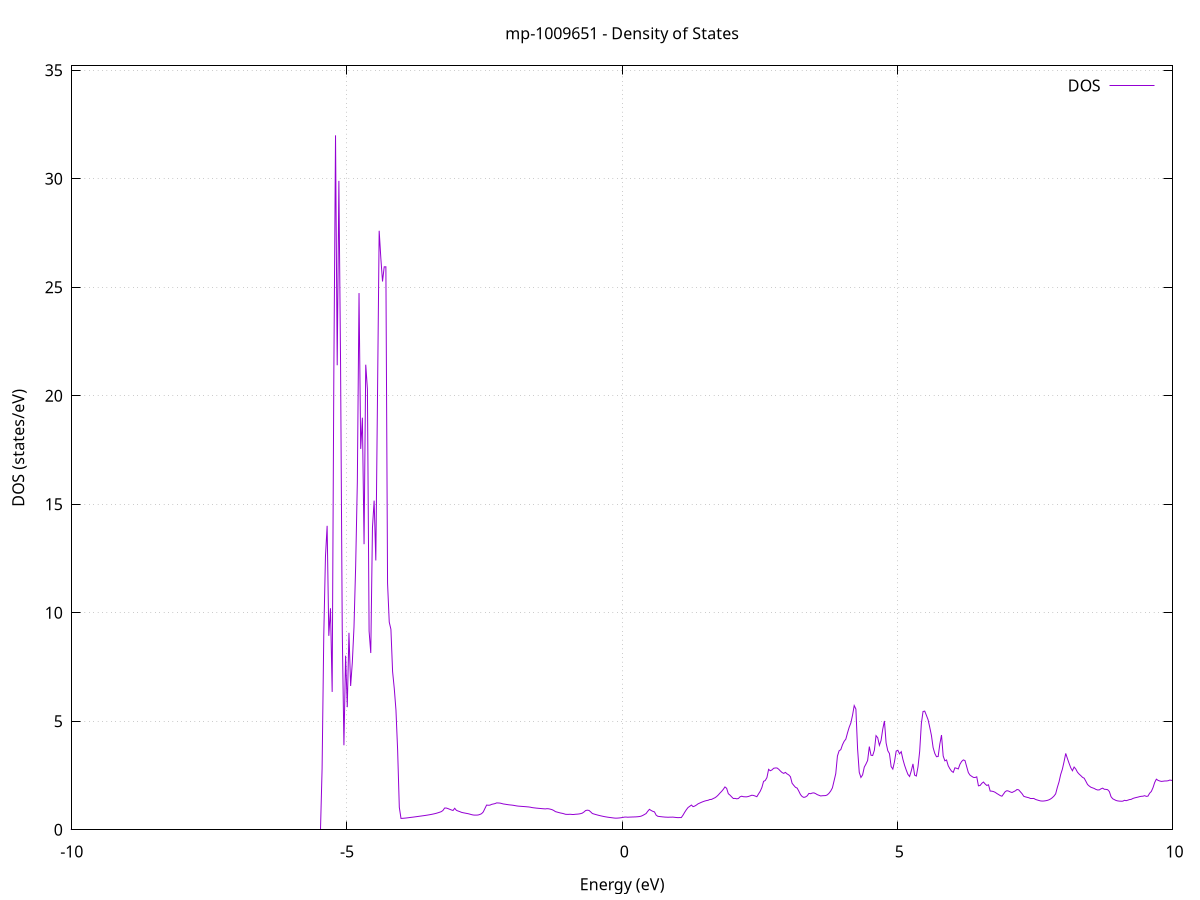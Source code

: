 set title 'mp-1009651 - Density of States'
set xlabel 'Energy (eV)'
set ylabel 'DOS (states/eV)'
set grid
set xrange [-10:10]
set yrange [0:35.196]
set xzeroaxis lt -1
set terminal png size 800,600
set output 'mp-1009651_dos_gnuplot.png'
plot '-' using 1:2 with lines title 'DOS'
-42.479500 0.000000
-42.449000 0.000000
-42.418500 0.000000
-42.388000 0.000000
-42.357500 0.000000
-42.327000 0.000000
-42.296500 0.000000
-42.266000 0.000000
-42.235500 0.000000
-42.205000 0.000000
-42.174500 0.000000
-42.144000 0.000000
-42.113500 0.000000
-42.083000 0.000000
-42.052500 0.000000
-42.022000 0.000000
-41.991500 0.000000
-41.961000 0.000000
-41.930500 0.000000
-41.900000 0.000000
-41.869500 0.000000
-41.839000 0.000000
-41.808500 0.000000
-41.778000 0.000000
-41.747500 0.000000
-41.717000 0.000000
-41.686500 0.000000
-41.656000 0.000000
-41.625500 0.000000
-41.595000 0.000000
-41.564500 0.000000
-41.534000 0.000000
-41.503500 0.000000
-41.473000 0.000000
-41.442500 0.000000
-41.412000 0.000000
-41.381500 0.000000
-41.351000 0.000000
-41.320500 0.000000
-41.290000 0.000000
-41.259500 0.000000
-41.229000 0.000000
-41.198500 0.000000
-41.168000 0.000000
-41.137500 0.000000
-41.107000 0.000000
-41.076500 0.000000
-41.046000 0.000000
-41.015500 0.000000
-40.985000 0.000000
-40.954500 0.000000
-40.924000 0.000000
-40.893500 0.000000
-40.863000 0.000000
-40.832500 0.000000
-40.802000 0.000000
-40.771500 0.000000
-40.741000 0.000000
-40.710500 0.000000
-40.680000 0.000000
-40.649500 0.000000
-40.619000 0.000000
-40.588500 0.000000
-40.558000 0.000000
-40.527500 0.000000
-40.497000 0.000000
-40.466500 0.000000
-40.436000 0.000000
-40.405500 0.000000
-40.375000 0.000000
-40.344500 0.000000
-40.314000 0.000000
-40.283500 0.000000
-40.253000 0.000000
-40.222500 0.000000
-40.192000 0.000000
-40.161500 0.000000
-40.131000 0.000000
-40.100500 0.000000
-40.070000 0.000000
-40.039500 0.000000
-40.009000 0.000000
-39.978500 0.000000
-39.948000 0.000000
-39.917500 0.000000
-39.887000 0.000000
-39.856500 0.000000
-39.826000 0.000000
-39.795500 0.000000
-39.765000 0.000000
-39.734500 0.000000
-39.704000 118.831000
-39.673500 0.000000
-39.643000 0.000000
-39.612500 0.000000
-39.582000 0.000000
-39.551500 0.000000
-39.521000 0.000000
-39.490500 0.000000
-39.460000 0.000000
-39.429500 0.000000
-39.399000 0.000000
-39.368500 0.000000
-39.338000 0.000000
-39.307500 0.000000
-39.277000 0.000000
-39.246500 0.000000
-39.216000 0.000000
-39.185500 0.000000
-39.155000 0.000000
-39.124500 0.000000
-39.093900 0.000000
-39.063400 0.000000
-39.032900 0.000000
-39.002400 0.000000
-38.971900 0.000000
-38.941400 0.000000
-38.910900 0.000000
-38.880400 0.000000
-38.849900 0.000000
-38.819400 0.000000
-38.788900 0.000000
-38.758400 0.000000
-38.727900 0.000000
-38.697400 0.000000
-38.666900 0.000000
-38.636400 0.000000
-38.605900 0.000000
-38.575400 0.000000
-38.544900 0.000000
-38.514400 0.000000
-38.483900 0.000000
-38.453400 0.000000
-38.422900 0.000000
-38.392400 0.000000
-38.361900 0.000000
-38.331400 0.000000
-38.300900 0.000000
-38.270400 0.000000
-38.239900 0.000000
-38.209400 0.000000
-38.178900 0.000000
-38.148400 0.000000
-38.117900 0.000000
-38.087400 0.000000
-38.056900 0.000000
-38.026400 0.000000
-37.995900 0.000000
-37.965400 0.000000
-37.934900 0.000000
-37.904400 0.000000
-37.873900 0.000000
-37.843400 0.000000
-37.812900 0.000000
-37.782400 0.000000
-37.751900 0.000000
-37.721400 0.000000
-37.690900 0.000000
-37.660400 0.000000
-37.629900 0.000000
-37.599400 0.000000
-37.568900 0.000000
-37.538400 0.000000
-37.507900 0.000000
-37.477400 0.000000
-37.446900 0.000000
-37.416400 0.000000
-37.385900 0.000000
-37.355400 0.000000
-37.324900 0.000000
-37.294400 0.000000
-37.263900 0.000000
-37.233400 0.000000
-37.202900 0.000000
-37.172400 0.000000
-37.141900 0.000000
-37.111400 0.000000
-37.080900 0.000000
-37.050400 0.000000
-37.019900 0.000000
-36.989400 0.000000
-36.958900 0.000000
-36.928400 0.000000
-36.897900 0.000000
-36.867400 0.000000
-36.836900 0.000000
-36.806400 0.000000
-36.775900 0.000000
-36.745400 0.000000
-36.714900 0.000000
-36.684400 0.000000
-36.653900 0.000000
-36.623400 0.000000
-36.592900 0.000000
-36.562400 0.000000
-36.531900 0.000000
-36.501400 0.000000
-36.470900 0.000000
-36.440400 0.000000
-36.409900 0.000000
-36.379400 0.000000
-36.348900 0.000000
-36.318400 0.000000
-36.287900 0.000000
-36.257400 0.000000
-36.226900 0.000000
-36.196400 0.000000
-36.165900 0.000000
-36.135400 0.000000
-36.104900 0.000000
-36.074400 0.000000
-36.043900 0.000000
-36.013400 0.000000
-35.982900 0.000000
-35.952400 0.000000
-35.921900 0.000000
-35.891400 0.000000
-35.860900 0.000000
-35.830400 0.000000
-35.799900 0.000000
-35.769400 0.000000
-35.738900 0.000000
-35.708400 0.000000
-35.677900 0.000000
-35.647400 0.000000
-35.616900 0.000000
-35.586400 0.000000
-35.555900 0.000000
-35.525400 0.000000
-35.494900 0.000000
-35.464400 0.000000
-35.433900 0.000000
-35.403400 0.000000
-35.372900 0.000000
-35.342400 0.000000
-35.311900 0.000000
-35.281400 0.000000
-35.250900 0.000000
-35.220400 0.000000
-35.189900 0.000000
-35.159400 0.000000
-35.128900 0.000000
-35.098400 0.000000
-35.067900 0.000000
-35.037400 0.000000
-35.006900 0.000000
-34.976400 0.000000
-34.945900 0.000000
-34.915400 0.000000
-34.884900 0.000000
-34.854400 0.000000
-34.823900 0.000000
-34.793400 0.000000
-34.762900 0.000000
-34.732400 0.000000
-34.701900 0.000000
-34.671400 0.000000
-34.640900 0.000000
-34.610400 0.000000
-34.579900 0.000000
-34.549400 0.000000
-34.518900 0.000000
-34.488400 0.000000
-34.457900 0.000000
-34.427400 0.000000
-34.396900 0.000000
-34.366400 0.000000
-34.335900 0.000000
-34.305400 0.000000
-34.274900 0.000000
-34.244400 0.000000
-34.213900 0.000000
-34.183400 0.000000
-34.152900 0.000000
-34.122400 0.000000
-34.091900 0.000000
-34.061400 0.000000
-34.030900 0.000000
-34.000400 0.000000
-33.969900 0.000000
-33.939400 0.000000
-33.908900 0.000000
-33.878400 0.000000
-33.847900 0.000000
-33.817400 0.000000
-33.786900 0.000000
-33.756400 0.000000
-33.725900 0.000000
-33.695400 0.000000
-33.664900 0.000000
-33.634400 0.000000
-33.603900 0.000000
-33.573400 0.000000
-33.542900 0.000000
-33.512400 0.000000
-33.481900 0.000000
-33.451400 0.000000
-33.420900 0.000000
-33.390400 0.000000
-33.359900 0.000000
-33.329400 0.000000
-33.298900 0.000000
-33.268400 0.000000
-33.237900 0.000000
-33.207400 0.000000
-33.176900 0.000000
-33.146400 0.000000
-33.115900 0.000000
-33.085400 0.000000
-33.054900 0.000000
-33.024400 0.000000
-32.993900 0.000000
-32.963400 0.000000
-32.932900 0.000000
-32.902400 0.000000
-32.871900 0.000000
-32.841400 0.000000
-32.810900 0.000000
-32.780400 0.000000
-32.749800 0.000000
-32.719300 0.000000
-32.688800 0.000000
-32.658300 0.000000
-32.627800 0.000000
-32.597300 0.000000
-32.566800 0.000000
-32.536300 0.000000
-32.505800 0.000000
-32.475300 0.000000
-32.444800 0.000000
-32.414300 0.000000
-32.383800 0.000000
-32.353300 0.000000
-32.322800 0.000000
-32.292300 0.000000
-32.261800 0.000000
-32.231300 0.000000
-32.200800 0.000000
-32.170300 0.000000
-32.139800 0.000000
-32.109300 0.000000
-32.078800 0.000000
-32.048300 0.000000
-32.017800 0.000000
-31.987300 0.000000
-31.956800 0.000000
-31.926300 0.000000
-31.895800 0.000000
-31.865300 0.000000
-31.834800 0.000000
-31.804300 0.000000
-31.773800 0.000000
-31.743300 0.000000
-31.712800 0.000000
-31.682300 0.000000
-31.651800 0.000000
-31.621300 0.000000
-31.590800 0.000000
-31.560300 0.000000
-31.529800 0.000000
-31.499300 0.000000
-31.468800 0.000000
-31.438300 0.000000
-31.407800 0.000000
-31.377300 0.000000
-31.346800 0.000000
-31.316300 0.000000
-31.285800 0.000000
-31.255300 0.000000
-31.224800 0.000000
-31.194300 0.000000
-31.163800 0.000000
-31.133300 0.000000
-31.102800 0.000000
-31.072300 0.000000
-31.041800 0.000000
-31.011300 0.000000
-30.980800 0.000000
-30.950300 0.000000
-30.919800 0.000000
-30.889300 0.000000
-30.858800 0.000000
-30.828300 0.000000
-30.797800 0.000000
-30.767300 0.000000
-30.736800 0.000000
-30.706300 0.000000
-30.675800 0.000000
-30.645300 0.000000
-30.614800 0.000000
-30.584300 0.000000
-30.553800 0.000000
-30.523300 0.000000
-30.492800 0.000000
-30.462300 0.000000
-30.431800 0.000000
-30.401300 0.000000
-30.370800 0.000000
-30.340300 0.000000
-30.309800 0.000000
-30.279300 0.000000
-30.248800 0.000000
-30.218300 0.000000
-30.187800 0.000000
-30.157300 0.000000
-30.126800 0.000000
-30.096300 0.000000
-30.065800 0.000000
-30.035300 0.000000
-30.004800 0.000000
-29.974300 0.000000
-29.943800 0.000000
-29.913300 0.000000
-29.882800 0.000000
-29.852300 0.000000
-29.821800 0.000000
-29.791300 0.000000
-29.760800 0.000000
-29.730300 0.000000
-29.699800 0.000000
-29.669300 0.000000
-29.638800 0.000000
-29.608300 0.000000
-29.577800 0.000000
-29.547300 0.000000
-29.516800 0.000000
-29.486300 0.000000
-29.455800 0.000000
-29.425300 0.000000
-29.394800 0.000000
-29.364300 0.000000
-29.333800 0.000000
-29.303300 0.000000
-29.272800 0.000000
-29.242300 0.000000
-29.211800 0.000000
-29.181300 0.000000
-29.150800 0.000000
-29.120300 0.000000
-29.089800 0.000000
-29.059300 0.000000
-29.028800 0.000000
-28.998300 0.000000
-28.967800 0.000000
-28.937300 0.000000
-28.906800 0.000000
-28.876300 0.000000
-28.845800 0.000000
-28.815300 0.000000
-28.784800 0.000000
-28.754300 0.000000
-28.723800 0.000000
-28.693300 0.000000
-28.662800 0.000000
-28.632300 0.000000
-28.601800 0.000000
-28.571300 0.000000
-28.540800 0.000000
-28.510300 0.000000
-28.479800 0.000000
-28.449300 0.000000
-28.418800 0.000000
-28.388300 0.000000
-28.357800 0.000000
-28.327300 0.000000
-28.296800 0.000000
-28.266300 0.000000
-28.235800 0.000000
-28.205300 0.000000
-28.174800 0.000000
-28.144300 0.000000
-28.113800 0.000000
-28.083300 0.000000
-28.052800 0.000000
-28.022300 0.000000
-27.991800 0.000000
-27.961300 0.000000
-27.930800 0.000000
-27.900300 0.000000
-27.869800 0.000000
-27.839300 0.000000
-27.808800 0.000000
-27.778300 0.000000
-27.747800 0.000000
-27.717300 0.000000
-27.686800 0.000000
-27.656300 0.000000
-27.625800 0.000000
-27.595300 0.000000
-27.564800 0.000000
-27.534300 0.000000
-27.503800 0.000000
-27.473300 0.000000
-27.442800 0.000000
-27.412300 0.000000
-27.381800 0.000000
-27.351300 0.000000
-27.320800 0.000000
-27.290300 0.000000
-27.259800 0.000000
-27.229300 0.000000
-27.198800 0.000000
-27.168300 0.000000
-27.137800 0.000000
-27.107300 0.000000
-27.076800 0.000000
-27.046300 0.000000
-27.015800 0.000000
-26.985300 0.000000
-26.954800 0.000000
-26.924300 0.000000
-26.893800 0.000000
-26.863300 0.000000
-26.832800 0.000000
-26.802300 0.000000
-26.771800 0.000000
-26.741300 0.000000
-26.710800 0.000000
-26.680300 0.000000
-26.649800 0.000000
-26.619300 0.000000
-26.588800 0.000000
-26.558300 0.000000
-26.527800 0.000000
-26.497300 0.000000
-26.466800 0.000000
-26.436200 0.000000
-26.405700 0.000000
-26.375200 0.000000
-26.344700 0.000000
-26.314200 0.000000
-26.283700 0.000000
-26.253200 0.000000
-26.222700 0.000000
-26.192200 0.000000
-26.161700 0.000000
-26.131200 0.000000
-26.100700 0.000000
-26.070200 0.000000
-26.039700 0.000000
-26.009200 0.000000
-25.978700 0.000000
-25.948200 0.000000
-25.917700 0.000000
-25.887200 0.000000
-25.856700 0.000000
-25.826200 0.000000
-25.795700 0.000000
-25.765200 0.000000
-25.734700 0.000000
-25.704200 0.000000
-25.673700 0.000000
-25.643200 0.000000
-25.612700 0.000000
-25.582200 0.000000
-25.551700 0.000000
-25.521200 0.000000
-25.490700 0.000000
-25.460200 0.000000
-25.429700 0.000000
-25.399200 0.000000
-25.368700 0.000000
-25.338200 0.000000
-25.307700 0.000000
-25.277200 0.000000
-25.246700 0.000000
-25.216200 0.000000
-25.185700 0.000000
-25.155200 0.000000
-25.124700 0.000000
-25.094200 0.000000
-25.063700 0.000000
-25.033200 0.000000
-25.002700 0.000000
-24.972200 0.000000
-24.941700 0.000000
-24.911200 0.000000
-24.880700 0.000000
-24.850200 0.000000
-24.819700 0.000000
-24.789200 0.000000
-24.758700 0.000000
-24.728200 0.000000
-24.697700 0.000000
-24.667200 0.000000
-24.636700 0.000000
-24.606200 0.000000
-24.575700 0.000000
-24.545200 0.000000
-24.514700 0.000000
-24.484200 0.000000
-24.453700 0.000000
-24.423200 0.000000
-24.392700 0.000000
-24.362200 0.000000
-24.331700 0.000000
-24.301200 0.000000
-24.270700 0.000000
-24.240200 0.000000
-24.209700 0.000000
-24.179200 0.000000
-24.148700 0.000000
-24.118200 0.000000
-24.087700 0.000000
-24.057200 0.000000
-24.026700 0.000000
-23.996200 0.000000
-23.965700 0.000000
-23.935200 0.000000
-23.904700 0.000000
-23.874200 0.000000
-23.843700 0.000000
-23.813200 0.000000
-23.782700 0.000000
-23.752200 0.000000
-23.721700 0.000000
-23.691200 0.000000
-23.660700 0.000000
-23.630200 0.000000
-23.599700 0.000000
-23.569200 0.000000
-23.538700 0.000000
-23.508200 0.000000
-23.477700 0.000000
-23.447200 0.000000
-23.416700 0.000000
-23.386200 0.000000
-23.355700 0.000000
-23.325200 0.000000
-23.294700 0.000000
-23.264200 0.000000
-23.233700 0.000000
-23.203200 0.000000
-23.172700 0.000000
-23.142200 0.000000
-23.111700 0.000000
-23.081200 0.000000
-23.050700 0.000000
-23.020200 0.000000
-22.989700 0.000000
-22.959200 0.000000
-22.928700 0.000000
-22.898200 0.000000
-22.867700 0.000000
-22.837200 0.000000
-22.806700 0.000000
-22.776200 0.000000
-22.745700 0.000000
-22.715200 0.000000
-22.684700 0.000000
-22.654200 0.000000
-22.623700 0.000000
-22.593200 0.000000
-22.562700 0.000000
-22.532200 0.000000
-22.501700 0.000000
-22.471200 0.000000
-22.440700 0.000000
-22.410200 0.000000
-22.379700 0.000000
-22.349200 0.000000
-22.318700 0.000000
-22.288200 0.000000
-22.257700 0.000000
-22.227200 0.000000
-22.196700 0.000000
-22.166200 0.000000
-22.135700 0.000000
-22.105200 0.000000
-22.074700 0.000000
-22.044200 0.000000
-22.013700 0.000000
-21.983200 0.000000
-21.952700 0.000000
-21.922200 0.000000
-21.891700 0.000000
-21.861200 0.000000
-21.830700 0.000000
-21.800200 0.000000
-21.769700 0.000000
-21.739200 0.000000
-21.708700 0.000000
-21.678200 0.000000
-21.647700 0.000000
-21.617200 0.000000
-21.586700 0.000000
-21.556200 0.000000
-21.525700 0.000000
-21.495200 0.000000
-21.464700 0.000000
-21.434200 0.000000
-21.403700 0.000000
-21.373200 0.000000
-21.342700 0.000000
-21.312200 0.000000
-21.281700 0.000000
-21.251200 0.000000
-21.220700 0.000000
-21.190200 0.000000
-21.159700 0.000000
-21.129200 0.000000
-21.098700 0.000000
-21.068200 0.000000
-21.037700 0.000000
-21.007200 0.000000
-20.976700 15.491500
-20.946200 10.073800
-20.915700 7.636100
-20.885200 8.078800
-20.854700 9.858800
-20.824200 15.046100
-20.793700 0.000000
-20.763200 0.000000
-20.732700 0.000000
-20.702200 174.273200
-20.671700 0.000000
-20.641200 0.000000
-20.610700 0.000000
-20.580200 0.000000
-20.549700 0.000000
-20.519200 0.000000
-20.488700 0.000000
-20.458200 0.000000
-20.427700 0.000000
-20.397200 0.000000
-20.366700 0.000000
-20.336200 0.000000
-20.305700 0.000000
-20.275200 0.000000
-20.244700 0.000000
-20.214200 0.000000
-20.183700 0.000000
-20.153200 0.000000
-20.122700 0.000000
-20.092100 0.000000
-20.061600 0.000000
-20.031100 0.000000
-20.000600 0.000000
-19.970100 0.000000
-19.939600 0.000000
-19.909100 0.000000
-19.878600 0.000000
-19.848100 0.000000
-19.817600 0.000000
-19.787100 0.000000
-19.756600 0.000000
-19.726100 0.000000
-19.695600 0.000000
-19.665100 0.000000
-19.634600 0.000000
-19.604100 0.000000
-19.573600 0.000000
-19.543100 0.000000
-19.512600 0.000000
-19.482100 0.000000
-19.451600 0.000000
-19.421100 0.000000
-19.390600 0.000000
-19.360100 0.000000
-19.329600 0.000000
-19.299100 0.000000
-19.268600 0.000000
-19.238100 0.000000
-19.207600 0.000000
-19.177100 0.000000
-19.146600 0.000000
-19.116100 0.000000
-19.085600 0.000000
-19.055100 0.000000
-19.024600 0.000000
-18.994100 0.000000
-18.963600 0.000000
-18.933100 0.000000
-18.902600 0.000000
-18.872100 0.000000
-18.841600 0.000000
-18.811100 0.000000
-18.780600 0.000000
-18.750100 0.000000
-18.719600 0.000000
-18.689100 0.000000
-18.658600 0.000000
-18.628100 0.000000
-18.597600 0.000000
-18.567100 0.000000
-18.536600 0.000000
-18.506100 0.000000
-18.475600 0.000000
-18.445100 0.000000
-18.414600 0.000000
-18.384100 0.000000
-18.353600 0.000000
-18.323100 0.000000
-18.292600 0.000000
-18.262100 0.000000
-18.231600 0.000000
-18.201100 0.000000
-18.170600 0.000000
-18.140100 0.000000
-18.109600 0.000000
-18.079100 0.000000
-18.048600 0.000000
-18.018100 0.000000
-17.987600 0.000000
-17.957100 0.000000
-17.926600 0.000000
-17.896100 0.000000
-17.865600 0.000000
-17.835100 0.000000
-17.804600 0.000000
-17.774100 0.000000
-17.743600 0.000000
-17.713100 0.000000
-17.682600 0.000000
-17.652100 0.000000
-17.621600 0.000000
-17.591100 0.000000
-17.560600 0.000000
-17.530100 0.000000
-17.499600 0.000000
-17.469100 0.000000
-17.438600 0.000000
-17.408100 0.000000
-17.377600 0.000000
-17.347100 0.000000
-17.316600 0.000000
-17.286100 0.000000
-17.255600 0.000000
-17.225100 0.000000
-17.194600 0.000000
-17.164100 0.000000
-17.133600 0.000000
-17.103100 0.000000
-17.072600 0.000000
-17.042100 0.000000
-17.011600 0.000000
-16.981100 0.000000
-16.950600 0.000000
-16.920100 0.000000
-16.889600 0.000000
-16.859100 0.000000
-16.828600 0.000000
-16.798100 0.000000
-16.767600 0.000000
-16.737100 0.000000
-16.706600 0.000000
-16.676100 0.000000
-16.645600 0.000000
-16.615100 0.000000
-16.584600 0.000000
-16.554100 0.000000
-16.523600 0.000000
-16.493100 0.000000
-16.462600 0.000000
-16.432100 0.000000
-16.401600 0.000000
-16.371100 0.000000
-16.340600 0.000000
-16.310100 0.000000
-16.279600 0.000000
-16.249100 0.000000
-16.218600 0.000000
-16.188100 0.000000
-16.157600 0.000000
-16.127100 0.000000
-16.096600 0.000000
-16.066100 0.000000
-16.035600 0.000000
-16.005100 0.000000
-15.974600 0.000000
-15.944100 0.000000
-15.913600 0.000000
-15.883100 0.000000
-15.852600 0.000000
-15.822100 0.000000
-15.791600 0.000000
-15.761100 0.000000
-15.730600 0.000000
-15.700100 0.000000
-15.669600 0.000000
-15.639100 0.000000
-15.608600 0.000000
-15.578100 0.000000
-15.547600 0.000000
-15.517100 0.000000
-15.486600 0.000000
-15.456100 0.000000
-15.425600 0.000000
-15.395100 0.000000
-15.364600 0.000000
-15.334100 0.000000
-15.303600 0.000000
-15.273100 0.000000
-15.242600 0.000000
-15.212100 0.000000
-15.181600 0.000000
-15.151100 0.000000
-15.120600 0.000000
-15.090100 0.000000
-15.059600 0.000000
-15.029100 0.000000
-14.998600 0.000000
-14.968100 0.000000
-14.937600 0.000000
-14.907100 0.000000
-14.876600 0.000000
-14.846100 0.000000
-14.815600 0.000000
-14.785100 0.000000
-14.754600 0.000000
-14.724100 0.000000
-14.693600 0.000000
-14.663100 0.000000
-14.632600 0.000000
-14.602100 0.000000
-14.571600 0.000000
-14.541100 0.000000
-14.510600 0.000000
-14.480100 0.000000
-14.449600 0.000000
-14.419100 0.000000
-14.388600 0.000000
-14.358100 0.000000
-14.327600 0.000000
-14.297100 0.000000
-14.266600 0.000000
-14.236100 0.000000
-14.205600 0.000000
-14.175100 0.000000
-14.144600 0.000000
-14.114100 0.000000
-14.083600 0.000000
-14.053100 0.000000
-14.022600 0.000000
-13.992100 0.000000
-13.961600 0.000000
-13.931100 0.000000
-13.900600 0.000000
-13.870100 0.000000
-13.839600 0.000000
-13.809100 0.000000
-13.778600 0.000000
-13.748000 0.000000
-13.717500 0.000000
-13.687000 0.000000
-13.656500 0.000000
-13.626000 0.000000
-13.595500 0.000000
-13.565000 0.000000
-13.534500 0.000000
-13.504000 0.000000
-13.473500 0.000000
-13.443000 0.000000
-13.412500 0.000000
-13.382000 0.000000
-13.351500 0.000000
-13.321000 0.000000
-13.290500 0.000000
-13.260000 0.000000
-13.229500 0.000000
-13.199000 0.000000
-13.168500 0.000000
-13.138000 0.000000
-13.107500 0.000000
-13.077000 0.000000
-13.046500 0.000000
-13.016000 0.000000
-12.985500 0.000000
-12.955000 0.000000
-12.924500 0.000000
-12.894000 0.000000
-12.863500 0.000000
-12.833000 0.000000
-12.802500 0.000000
-12.772000 0.000000
-12.741500 0.000000
-12.711000 0.000000
-12.680500 0.000000
-12.650000 0.000000
-12.619500 0.000000
-12.589000 0.000000
-12.558500 0.000000
-12.528000 0.000000
-12.497500 0.000000
-12.467000 0.000000
-12.436500 0.000000
-12.406000 0.000000
-12.375500 0.000000
-12.345000 0.000000
-12.314500 0.000000
-12.284000 0.000000
-12.253500 0.000000
-12.223000 0.000000
-12.192500 0.000000
-12.162000 0.000000
-12.131500 0.000000
-12.101000 0.000000
-12.070500 0.000000
-12.040000 0.000000
-12.009500 0.000000
-11.979000 0.000000
-11.948500 0.000000
-11.918000 0.000000
-11.887500 0.000000
-11.857000 0.000000
-11.826500 0.000000
-11.796000 0.000000
-11.765500 0.000000
-11.735000 0.000000
-11.704500 0.000000
-11.674000 0.000000
-11.643500 0.000000
-11.613000 0.000000
-11.582500 0.000000
-11.552000 0.000000
-11.521500 0.000000
-11.491000 0.000000
-11.460500 0.000000
-11.430000 0.000000
-11.399500 0.000000
-11.369000 0.000000
-11.338500 0.000000
-11.308000 0.000000
-11.277500 0.000000
-11.247000 0.000000
-11.216500 0.000000
-11.186000 0.000000
-11.155500 0.000000
-11.125000 0.000000
-11.094500 0.000000
-11.064000 0.000000
-11.033500 0.000000
-11.003000 0.000000
-10.972500 0.000000
-10.942000 0.000000
-10.911500 0.000000
-10.881000 0.000000
-10.850500 0.000000
-10.820000 0.000000
-10.789500 0.000000
-10.759000 0.000000
-10.728500 0.000000
-10.698000 0.000000
-10.667500 0.000000
-10.637000 0.000000
-10.606500 0.000000
-10.576000 0.000000
-10.545500 0.000000
-10.515000 0.000000
-10.484500 0.000000
-10.454000 0.000000
-10.423500 0.000000
-10.393000 0.000000
-10.362500 0.000000
-10.332000 0.000000
-10.301500 0.000000
-10.271000 0.000000
-10.240500 0.000000
-10.210000 0.000000
-10.179500 0.000000
-10.149000 0.000000
-10.118500 0.000000
-10.088000 0.000000
-10.057500 0.000000
-10.027000 0.000000
-9.996500 0.000000
-9.966000 0.000000
-9.935500 0.000000
-9.905000 0.000000
-9.874500 0.000000
-9.844000 0.000000
-9.813500 0.000000
-9.783000 0.000000
-9.752500 0.000000
-9.722000 0.000000
-9.691500 0.000000
-9.661000 0.000000
-9.630500 0.000000
-9.600000 0.000000
-9.569500 0.000000
-9.539000 0.000000
-9.508500 0.000000
-9.478000 0.000000
-9.447500 0.000000
-9.417000 0.000000
-9.386500 0.000000
-9.356000 0.000000
-9.325500 0.000000
-9.295000 0.000000
-9.264500 0.000000
-9.234000 0.000000
-9.203500 0.000000
-9.173000 0.000000
-9.142500 0.000000
-9.112000 0.000000
-9.081500 0.000000
-9.051000 0.000000
-9.020500 0.000000
-8.990000 0.000000
-8.959500 0.000000
-8.929000 0.000000
-8.898500 0.000000
-8.868000 0.000000
-8.837500 0.000000
-8.807000 0.000000
-8.776500 0.000000
-8.746000 0.000000
-8.715500 0.000000
-8.685000 0.000000
-8.654500 0.000000
-8.624000 0.000000
-8.593500 0.000000
-8.563000 0.000000
-8.532500 0.000000
-8.502000 0.000000
-8.471500 0.000000
-8.441000 0.000000
-8.410500 0.000000
-8.380000 0.000000
-8.349500 0.000000
-8.319000 0.000000
-8.288500 0.000000
-8.258000 0.000000
-8.227500 0.000000
-8.197000 0.000000
-8.166500 0.000000
-8.136000 0.000000
-8.105500 0.000000
-8.075000 0.000000
-8.044500 0.000000
-8.014000 0.000000
-7.983500 0.000000
-7.953000 0.000000
-7.922500 0.000000
-7.892000 0.000000
-7.861500 0.000000
-7.831000 0.000000
-7.800500 0.000000
-7.770000 0.000000
-7.739500 0.000000
-7.709000 0.000000
-7.678500 0.000000
-7.648000 0.000000
-7.617500 0.000000
-7.587000 0.000000
-7.556500 0.000000
-7.526000 0.000000
-7.495500 0.000000
-7.465000 0.000000
-7.434400 0.000000
-7.403900 0.000000
-7.373400 0.000000
-7.342900 0.000000
-7.312400 0.000000
-7.281900 0.000000
-7.251400 0.000000
-7.220900 0.000000
-7.190400 0.000000
-7.159900 0.000000
-7.129400 0.000000
-7.098900 0.000000
-7.068400 0.000000
-7.037900 0.000000
-7.007400 0.000000
-6.976900 0.000000
-6.946400 0.000000
-6.915900 0.000000
-6.885400 0.000000
-6.854900 0.000000
-6.824400 0.000000
-6.793900 0.000000
-6.763400 0.000000
-6.732900 0.000000
-6.702400 0.000000
-6.671900 0.000000
-6.641400 0.000000
-6.610900 0.000000
-6.580400 0.000000
-6.549900 0.000000
-6.519400 0.000000
-6.488900 0.000000
-6.458400 0.000000
-6.427900 0.000000
-6.397400 0.000000
-6.366900 0.000000
-6.336400 0.000000
-6.305900 0.000000
-6.275400 0.000000
-6.244900 0.000000
-6.214400 0.000000
-6.183900 0.000000
-6.153400 0.000000
-6.122900 0.000000
-6.092400 0.000000
-6.061900 0.000000
-6.031400 0.000000
-6.000900 0.000000
-5.970400 0.000000
-5.939900 0.000000
-5.909400 0.000000
-5.878900 0.000000
-5.848400 0.000000
-5.817900 0.000000
-5.787400 0.000000
-5.756900 0.000000
-5.726400 0.000000
-5.695900 0.000000
-5.665400 0.000000
-5.634900 0.000000
-5.604400 0.000000
-5.573900 0.000000
-5.543400 0.000000
-5.512900 0.000000
-5.482400 0.000000
-5.451900 2.817100
-5.421400 8.961500
-5.390900 12.579100
-5.360400 14.004600
-5.329900 8.935600
-5.299400 10.206200
-5.268900 6.351700
-5.238400 21.077700
-5.207900 31.996800
-5.177400 21.401000
-5.146900 29.897000
-5.116400 21.510600
-5.085900 9.218100
-5.055400 3.894300
-5.024900 8.019800
-4.994400 5.648500
-4.963900 9.075300
-4.933400 6.624200
-4.902900 7.700800
-4.872400 9.339000
-4.841900 12.158000
-4.811400 16.039200
-4.780900 24.727800
-4.750400 17.546900
-4.719900 18.985300
-4.689400 13.157900
-4.658900 21.427400
-4.628400 20.310700
-4.597900 9.152300
-4.567400 8.144400
-4.536900 13.915100
-4.506400 15.165400
-4.475900 12.407900
-4.445400 19.909400
-4.414900 27.598200
-4.384400 26.328400
-4.353900 25.262900
-4.323400 25.936300
-4.292900 25.938400
-4.262400 11.358200
-4.231900 9.568700
-4.201400 9.236800
-4.170900 7.285700
-4.140400 6.507000
-4.109900 5.517900
-4.079400 3.665900
-4.048900 1.034500
-4.018400 0.523300
-3.987900 0.527600
-3.957400 0.534200
-3.926900 0.541900
-3.896400 0.551500
-3.865900 0.561600
-3.835400 0.572000
-3.804900 0.581300
-3.774400 0.591200
-3.743900 0.601800
-3.713400 0.612300
-3.682900 0.623400
-3.652400 0.633800
-3.621900 0.644700
-3.591400 0.655700
-3.560900 0.667100
-3.530400 0.679600
-3.499900 0.692500
-3.469400 0.706900
-3.438900 0.722400
-3.408400 0.739900
-3.377900 0.759400
-3.347400 0.782600
-3.316900 0.808100
-3.286400 0.835600
-3.255900 0.890200
-3.225400 1.002300
-3.194900 1.000900
-3.164400 0.976100
-3.133900 0.944200
-3.103400 0.914000
-3.072900 0.889000
-3.042400 0.990000
-3.011900 0.897600
-2.981400 0.863700
-2.950900 0.838100
-2.920400 0.803800
-2.889900 0.785900
-2.859400 0.770800
-2.828900 0.755300
-2.798400 0.741100
-2.767900 0.720500
-2.737400 0.698300
-2.706900 0.681500
-2.676400 0.674800
-2.645900 0.675200
-2.615400 0.681800
-2.584900 0.706400
-2.554400 0.741500
-2.523900 0.820600
-2.493400 0.981200
-2.462900 1.138300
-2.432400 1.129400
-2.401900 1.134800
-2.371400 1.170700
-2.340900 1.188100
-2.310400 1.206000
-2.279900 1.238800
-2.249400 1.234500
-2.218900 1.228900
-2.188400 1.210400
-2.157900 1.188600
-2.127400 1.178300
-2.096900 1.165500
-2.066400 1.153600
-2.035900 1.144700
-2.005400 1.136800
-1.974900 1.126700
-1.944400 1.112000
-1.913900 1.098300
-1.883400 1.089300
-1.852900 1.083000
-1.822400 1.077300
-1.791900 1.071500
-1.761400 1.065100
-1.730900 1.058500
-1.700400 1.051900
-1.669900 1.041300
-1.639400 1.023700
-1.608900 1.012900
-1.578400 1.003800
-1.547900 0.995200
-1.517400 0.988300
-1.486900 0.981300
-1.456400 0.973800
-1.425900 0.967400
-1.395400 0.962200
-1.364900 0.972700
-1.334400 0.965900
-1.303900 0.948700
-1.273400 0.926600
-1.242900 0.890000
-1.212400 0.836100
-1.181900 0.815600
-1.151400 0.793500
-1.120900 0.773900
-1.090300 0.758600
-1.059800 0.739300
-1.029300 0.713300
-0.998800 0.709800
-0.968300 0.711400
-0.937800 0.713000
-0.907300 0.712300
-0.876800 0.712300
-0.846300 0.714900
-0.815800 0.720100
-0.785300 0.728200
-0.754800 0.743100
-0.724300 0.766700
-0.693800 0.819100
-0.663300 0.886900
-0.632800 0.903000
-0.602300 0.891100
-0.571800 0.825200
-0.541300 0.749800
-0.510800 0.725400
-0.480300 0.702700
-0.449800 0.681300
-0.419300 0.661100
-0.388800 0.642400
-0.358300 0.625200
-0.327800 0.609200
-0.297300 0.594900
-0.266800 0.582200
-0.236300 0.570900
-0.205800 0.560900
-0.175300 0.550900
-0.144800 0.540500
-0.114300 0.535100
-0.083800 0.537800
-0.053300 0.544500
-0.022800 0.554200
0.007700 0.566500
0.038200 0.582700
0.068700 0.586800
0.099200 0.578800
0.129700 0.582900
0.160200 0.586500
0.190700 0.589400
0.221200 0.591900
0.251700 0.595000
0.282200 0.601300
0.312700 0.610100
0.343200 0.626200
0.373700 0.659400
0.404200 0.702900
0.434700 0.746900
0.465200 0.852300
0.495700 0.942300
0.526200 0.890400
0.556700 0.850400
0.587200 0.824500
0.617700 0.674200
0.648200 0.621000
0.678700 0.611000
0.709200 0.601900
0.739700 0.593500
0.770200 0.586100
0.800700 0.580400
0.831200 0.578700
0.861700 0.579600
0.892200 0.581100
0.922700 0.583300
0.953200 0.574100
0.983700 0.565200
1.014200 0.559100
1.044700 0.562500
1.075200 0.563400
1.105700 0.672800
1.136200 0.805200
1.166700 0.924100
1.197200 1.025000
1.227700 1.080700
1.258200 1.139400
1.288700 1.065900
1.319200 1.092800
1.349700 1.140000
1.380200 1.197500
1.410700 1.231800
1.441200 1.266700
1.471700 1.297900
1.502200 1.324600
1.532700 1.345600
1.563200 1.360200
1.593700 1.394800
1.624200 1.399500
1.654700 1.439400
1.685200 1.474000
1.715700 1.528400
1.746200 1.602200
1.776700 1.690500
1.807200 1.768100
1.837700 1.862200
1.868200 1.974000
1.898700 1.910200
1.929200 1.662200
1.959700 1.596800
1.990200 1.514800
2.020700 1.440200
2.051200 1.446100
2.081700 1.426900
2.112200 1.440200
2.142700 1.519600
2.173200 1.547000
2.203700 1.523400
2.234200 1.519400
2.264700 1.517200
2.295200 1.536100
2.325700 1.562700
2.356200 1.591900
2.386700 1.582500
2.417200 1.554500
2.447700 1.523500
2.478200 1.653000
2.508700 1.774500
2.539200 1.948800
2.569700 2.228800
2.600200 2.270700
2.630700 2.404100
2.661200 2.784200
2.691700 2.720200
2.722200 2.757500
2.752700 2.833200
2.783200 2.848800
2.813700 2.848400
2.844200 2.790800
2.874700 2.709800
2.905200 2.639100
2.935700 2.598100
2.966200 2.643600
2.996700 2.574600
3.027200 2.528700
3.057700 2.445600
3.088200 2.143900
3.118700 2.045700
3.149200 1.957000
3.179700 1.920200
3.210200 1.778500
3.240700 1.621100
3.271200 1.530200
3.301700 1.491600
3.332200 1.512400
3.362700 1.565200
3.393200 1.675100
3.423700 1.662600
3.454200 1.692200
3.484700 1.700300
3.515200 1.666100
3.545700 1.618400
3.576200 1.589400
3.606700 1.558700
3.637200 1.568200
3.667700 1.572900
3.698200 1.576200
3.728700 1.609700
3.759200 1.684000
3.789700 1.786300
3.820200 1.929600
3.850700 2.254600
3.881200 2.584000
3.911700 3.396100
3.942200 3.638200
3.972700 3.691100
4.003200 3.915100
4.033700 4.075800
4.064200 4.175600
4.094700 4.463200
4.125200 4.723200
4.155700 4.921400
4.186200 5.277400
4.216700 5.722600
4.247200 5.561700
4.277700 3.737000
4.308200 2.646000
4.338700 2.409900
4.369200 2.529300
4.399700 2.886300
4.430200 3.029000
4.460700 3.194600
4.491200 3.833300
4.521700 3.433100
4.552200 3.421000
4.582700 3.660500
4.613200 4.337000
4.643700 4.241400
4.674200 3.890500
4.704700 4.117200
4.735200 4.634600
4.765700 5.013500
4.796200 3.998900
4.826700 3.643500
4.857200 3.509200
4.887700 2.911000
4.918200 2.796000
4.948700 3.139800
4.979200 3.626800
5.009700 3.660300
5.040200 3.498400
5.070700 3.599100
5.101200 3.248300
5.131700 2.974500
5.162200 2.749200
5.192700 2.552100
5.223200 2.455600
5.253800 2.716200
5.284300 3.034900
5.314800 2.516000
5.345300 2.475800
5.375800 2.900100
5.406300 3.619800
5.436800 4.895900
5.467300 5.449800
5.497800 5.467400
5.528300 5.274500
5.558800 5.071900
5.589300 4.723000
5.619800 4.345000
5.650300 3.787800
5.680800 3.518800
5.711300 3.366100
5.741800 3.374900
5.772300 3.947900
5.802800 4.364900
5.833300 3.400600
5.863800 3.176700
5.894300 3.217100
5.924800 2.950500
5.955300 2.809200
5.985800 2.700500
6.016300 2.644000
6.046800 2.855900
6.077300 2.832100
6.107800 2.803200
6.138300 3.020100
6.168800 3.149200
6.199300 3.219200
6.229800 3.187400
6.260300 2.908400
6.290800 2.632000
6.321300 2.516300
6.351800 2.462700
6.382300 2.413900
6.412800 2.407800
6.443300 2.439200
6.473800 2.025700
6.504300 2.040700
6.534800 2.139900
6.565300 2.199300
6.595800 2.109700
6.626300 2.041400
6.656800 2.072300
6.687300 1.783700
6.717800 1.778600
6.748300 1.760100
6.778800 1.723800
6.809300 1.669700
6.839800 1.624000
6.870300 1.573900
6.900800 1.547000
6.931300 1.653600
6.961800 1.761500
6.992300 1.800500
7.022800 1.781900
7.053300 1.743200
7.083800 1.717300
7.114300 1.756500
7.144800 1.794800
7.175300 1.856200
7.205800 1.838600
7.236300 1.749800
7.266800 1.661000
7.297300 1.542500
7.327800 1.516100
7.358300 1.495300
7.388800 1.476300
7.419300 1.448700
7.449800 1.448700
7.480300 1.443500
7.510800 1.398500
7.541300 1.373900
7.571800 1.349800
7.602300 1.329800
7.632800 1.322400
7.663300 1.326300
7.693800 1.337100
7.724300 1.353400
7.754800 1.379900
7.785300 1.419900
7.815800 1.477800
7.846300 1.552400
7.876800 1.654000
7.907300 1.949900
7.937800 2.202800
7.968300 2.546600
7.998800 2.789500
8.029300 3.132500
8.059800 3.517300
8.090300 3.285600
8.120800 3.061200
8.151300 2.855900
8.181800 2.719400
8.212300 2.891000
8.242800 2.798800
8.273300 2.651900
8.303800 2.564600
8.334300 2.493900
8.364800 2.417100
8.395300 2.375900
8.425800 2.234500
8.456300 2.086400
8.486800 2.015700
8.517300 1.960500
8.547800 1.930900
8.578300 1.903200
8.608800 1.858900
8.639300 1.834400
8.669800 1.837500
8.700300 1.886000
8.730800 1.917100
8.761300 1.866300
8.791800 1.861200
8.822300 1.846000
8.852800 1.759900
8.883300 1.523700
8.913800 1.429100
8.944300 1.388000
8.974800 1.349500
9.005300 1.329600
9.035800 1.319700
9.066300 1.315700
9.096800 1.317600
9.127300 1.357900
9.157800 1.340000
9.188300 1.364100
9.218800 1.391400
9.249300 1.401200
9.279800 1.442200
9.310300 1.467100
9.340800 1.487200
9.371300 1.504500
9.401800 1.526700
9.432300 1.542500
9.462800 1.546100
9.493300 1.571200
9.523800 1.539400
9.554300 1.550200
9.584800 1.684900
9.615300 1.765200
9.645800 1.939700
9.676300 2.178000
9.706800 2.331500
9.737300 2.277200
9.767800 2.247800
9.798300 2.228400
9.828800 2.237200
9.859300 2.248500
9.889800 2.248700
9.920300 2.259700
9.950800 2.290300
9.981300 2.279100
10.011800 2.257300
10.042300 2.292800
10.072800 2.326900
10.103300 2.404000
10.133800 2.584900
10.164300 2.659800
10.194800 2.666600
10.225300 2.616800
10.255800 2.587700
10.286300 2.549100
10.316800 2.554600
10.347300 2.651200
10.377800 2.829000
10.408300 2.972300
10.438800 2.945100
10.469300 2.878400
10.499800 2.705900
10.530300 2.454400
10.560800 2.167500
10.591300 2.025800
10.621800 1.880400
10.652300 1.750800
10.682800 1.680800
10.713300 1.618600
10.743800 1.568000
10.774300 1.544200
10.804800 1.580600
10.835300 1.639200
10.865800 1.704200
10.896300 1.789800
10.926800 1.917700
10.957300 2.025500
10.987800 2.157100
11.018300 2.272100
11.048800 2.628500
11.079300 2.583800
11.109800 2.516000
11.140300 2.522600
11.170800 2.530700
11.201300 2.496100
11.231800 2.457800
11.262300 2.427800
11.292800 2.462500
11.323300 2.541800
11.353800 2.568900
11.384300 2.542300
11.414800 2.538500
11.445300 2.419100
11.475800 2.029400
11.506300 1.651000
11.536800 1.807200
11.567400 1.563800
11.597900 1.420400
11.628400 1.468200
11.658900 1.505700
11.689400 1.522100
11.719900 1.552400
11.750400 1.582400
11.780900 1.675100
11.811400 1.918900
11.841900 2.204100
11.872400 2.450800
11.902900 2.593400
11.933400 2.953200
11.963900 3.297400
11.994400 3.181600
12.024900 3.211900
12.055400 3.191000
12.085900 3.157400
12.116400 3.080700
12.146900 2.894600
12.177400 2.754200
12.207900 2.617300
12.238400 2.416400
12.268900 2.394500
12.299400 2.402800
12.329900 2.406100
12.360400 2.450500
12.390900 2.475000
12.421400 2.619400
12.451900 2.768500
12.482400 2.857700
12.512900 2.824500
12.543400 2.869000
12.573900 2.925400
12.604400 2.907600
12.634900 2.855300
12.665400 2.806300
12.695900 2.767800
12.726400 2.771200
12.756900 2.806100
12.787400 2.786200
12.817900 2.754200
12.848400 2.661700
12.878900 2.559800
12.909400 2.508500
12.939900 2.485300
12.970400 2.455700
13.000900 2.455100
13.031400 2.482100
13.061900 2.515500
13.092400 2.542900
13.122900 2.561200
13.153400 2.566200
13.183900 2.571900
13.214400 2.600700
13.244900 2.648700
13.275400 2.732500
13.305900 2.816300
13.336400 2.850600
13.366900 2.859800
13.397400 2.852600
13.427900 2.825200
13.458400 2.818100
13.488900 2.732300
13.519400 2.600400
13.549900 2.525400
13.580400 2.495000
13.610900 2.473100
13.641400 2.597600
13.671900 2.663600
13.702400 2.662300
13.732900 2.669000
13.763400 2.602200
13.793900 2.357400
13.824400 2.287600
13.854900 2.219900
13.885400 2.137000
13.915900 2.132700
13.946400 2.250300
13.976900 2.483400
14.007400 2.553700
14.037900 2.444300
14.068400 2.379500
14.098900 2.317300
14.129400 2.245800
14.159900 2.162400
14.190400 2.082800
14.220900 2.017300
14.251400 1.930800
14.281900 1.861700
14.312400 1.760200
14.342900 1.644900
14.373400 1.528300
14.403900 1.430100
14.434400 1.343000
14.464900 1.281000
14.495400 1.222900
14.525900 1.145900
14.556400 1.051800
14.586900 0.945000
14.617400 0.878300
14.647900 0.772700
14.678400 0.682800
14.708900 0.586600
14.739400 0.516800
14.769900 0.458800
14.800400 0.407000
14.830900 0.359900
14.861400 0.316900
14.891900 0.266300
14.922400 0.245300
14.952900 0.228500
14.983400 0.213700
15.013900 0.199200
15.044400 0.185300
15.074900 0.172200
15.105400 0.160100
15.135900 0.149200
15.166400 0.140800
15.196900 0.133400
15.227400 0.126200
15.257900 0.119400
15.288400 0.113300
15.318900 0.107700
15.349400 0.102900
15.379900 0.099800
15.410400 0.098500
15.440900 0.099000
15.471400 0.101300
15.501900 0.107500
15.532400 0.135200
15.562900 0.110900
15.593400 0.077800
15.623900 0.064300
15.654400 0.051700
15.684900 0.037100
15.715400 0.020500
15.745900 0.001800
15.776400 0.000000
15.806900 0.000000
15.837400 0.000000
15.867900 0.000000
15.898400 0.000000
15.928900 0.000000
15.959400 0.000000
15.989900 0.000000
16.020400 0.000000
16.050900 0.000000
16.081400 0.000000
16.111900 0.000000
16.142400 0.000000
16.172900 0.000000
16.203400 0.000000
16.233900 0.000000
16.264400 0.000000
16.294900 0.000000
16.325400 0.000000
16.355900 0.000000
16.386400 0.000000
16.416900 0.000000
16.447400 0.000000
16.477900 0.000000
16.508400 0.000000
16.538900 0.000000
16.569400 0.000000
16.599900 0.000000
16.630400 0.000000
16.660900 0.000000
16.691400 0.000000
16.721900 0.000000
16.752400 0.000000
16.782900 0.000000
16.813400 0.000000
16.843900 0.000000
16.874400 0.000000
16.904900 0.000000
16.935400 0.000000
16.965900 0.000000
16.996400 0.000000
17.026900 0.000000
17.057400 0.000000
17.087900 0.000000
17.118400 0.000000
17.148900 0.000000
17.179400 0.000000
17.209900 0.000000
17.240400 0.000000
17.270900 0.000000
17.301400 0.000000
17.331900 0.000000
17.362400 0.000000
17.392900 0.000000
17.423400 0.000000
17.453900 0.000000
17.484400 0.000000
17.514900 0.000000
17.545400 0.000000
17.575900 0.000000
17.606400 0.000000
17.636900 0.000000
17.667400 0.000000
17.697900 0.000000
17.728400 0.000000
17.758900 0.000000
17.789400 0.000000
17.819900 0.000000
17.850400 0.000000
17.880900 0.000000
17.911500 0.000000
17.942000 0.000000
17.972500 0.000000
18.003000 0.000000
18.033500 0.000000
18.064000 0.000000
18.094500 0.000000
18.125000 0.000000
18.155500 0.000000
18.186000 0.000000
18.216500 0.000000
18.247000 0.000000
18.277500 0.000000
18.308000 0.000000
18.338500 0.000000
18.369000 0.000000
18.399500 0.000000
18.430000 0.000000
18.460500 0.000000
18.491000 0.000000
18.521500 0.000000
e
